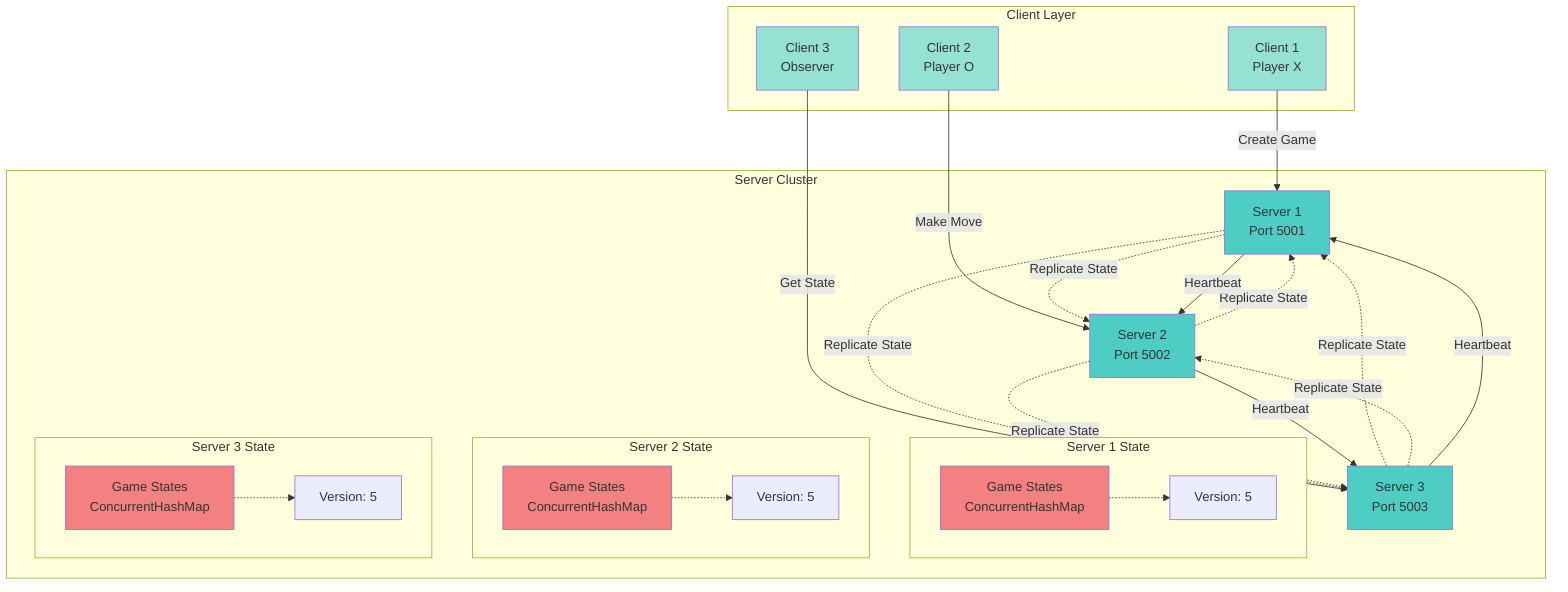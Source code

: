 graph TB
    subgraph "Client Layer"
        C1[Client 1<br/>Player X]
        C2[Client 2<br/>Player O]
        C3[Client 3<br/>Observer]
    end
    
    subgraph "Server Cluster"
        S1[Server 1<br/>Port 5001]
        S2[Server 2<br/>Port 5002]
        S3[Server 3<br/>Port 5003]
        
        subgraph "Server 1 State"
            G1[Game States<br/>ConcurrentHashMap]
            V1[Version: 5]
        end
        
        subgraph "Server 2 State"
            G2[Game States<br/>ConcurrentHashMap]
            V2[Version: 5]
        end
        
        subgraph "Server 3 State"
            G3[Game States<br/>ConcurrentHashMap]
            V3[Version: 5]
        end
    end
    
    C1 -->|Create Game| S1
    C2 -->|Make Move| S2
    C3 -->|Get State| S3
    
    S1 -.->|Replicate State| S2
    S1 -.->|Replicate State| S3
    S2 -.->|Replicate State| S1
    S2 -.->|Replicate State| S3
    S3 -.->|Replicate State| S1
    S3 -.->|Replicate State| S2
    
    S1 -->|Heartbeat| S2
    S2 -->|Heartbeat| S3
    S3 -->|Heartbeat| S1
    
    G1 -.-> V1
    G2 -.-> V2
    G3 -.-> V3
    
    style S1 fill:#4ecdc4
    style S2 fill:#4ecdc4
    style S3 fill:#4ecdc4
    style C1 fill:#95e1d3
    style C2 fill:#95e1d3
    style C3 fill:#95e1d3
    style G1 fill:#f38181
    style G2 fill:#f38181
    style G3 fill:#f38181